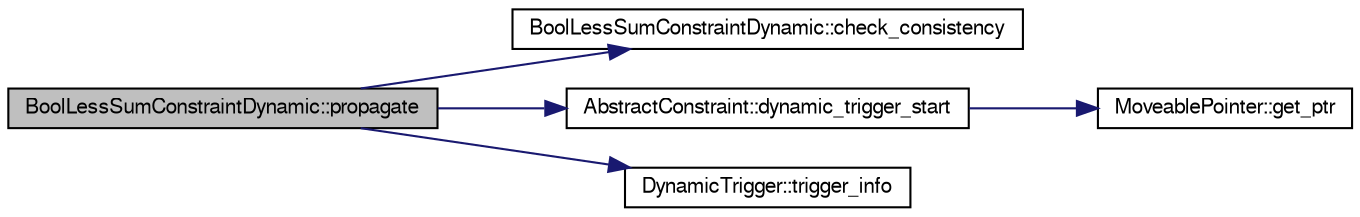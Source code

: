 digraph G
{
  edge [fontname="FreeSans",fontsize="10",labelfontname="FreeSans",labelfontsize="10"];
  node [fontname="FreeSans",fontsize="10",shape=record];
  rankdir=LR;
  Node1 [label="BoolLessSumConstraintDynamic::propagate",height=0.2,width=0.4,color="black", fillcolor="grey75", style="filled" fontcolor="black"];
  Node1 -> Node2 [color="midnightblue",fontsize="10",style="solid",fontname="FreeSans"];
  Node2 [label="BoolLessSumConstraintDynamic::check_consistency",height=0.2,width=0.4,color="black", fillcolor="white", style="filled",URL="$struct_bool_less_sum_constraint_dynamic.html#f12c4d643226decfcacd127cb01e1e53",tooltip="Checks the consistency of the constraint&#39;s data structures."];
  Node1 -> Node3 [color="midnightblue",fontsize="10",style="solid",fontname="FreeSans"];
  Node3 [label="AbstractConstraint::dynamic_trigger_start",height=0.2,width=0.4,color="black", fillcolor="white", style="filled",URL="$class_abstract_constraint.html#471743522a004357a9c4501a1a45b112",tooltip="Returns a point to the first dynamic trigger of the constraint."];
  Node3 -> Node4 [color="midnightblue",fontsize="10",style="solid",fontname="FreeSans"];
  Node4 [label="MoveablePointer::get_ptr",height=0.2,width=0.4,color="black", fillcolor="white", style="filled",URL="$class_moveable_pointer.html#22fe71f26133d84eb56c05e900d76c12",tooltip="Returns the pointer."];
  Node1 -> Node5 [color="midnightblue",fontsize="10",style="solid",fontname="FreeSans"];
  Node5 [label="DynamicTrigger::trigger_info",height=0.2,width=0.4,color="black", fillcolor="white", style="filled",URL="$class_dynamic_trigger.html#6c18ec0496b3daf9eec1042b599eb9c1",tooltip="Wrapper function for _trigger_info."];
}
